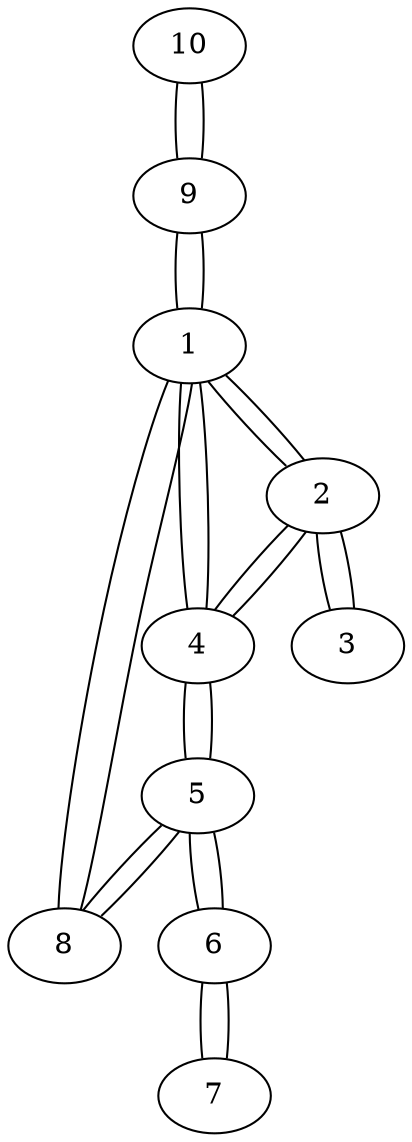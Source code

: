 graph { 
10--9;
9--10;
9--1;
7--6;
6--7;
6--5;
5--8;
5--6;
5--4;
8--5;
8--1;
4--5;
4--2;
4--1;
3--2;
2--4;
2--3;
2--1;
1--9;
1--8;
1--4;
1--2;
}